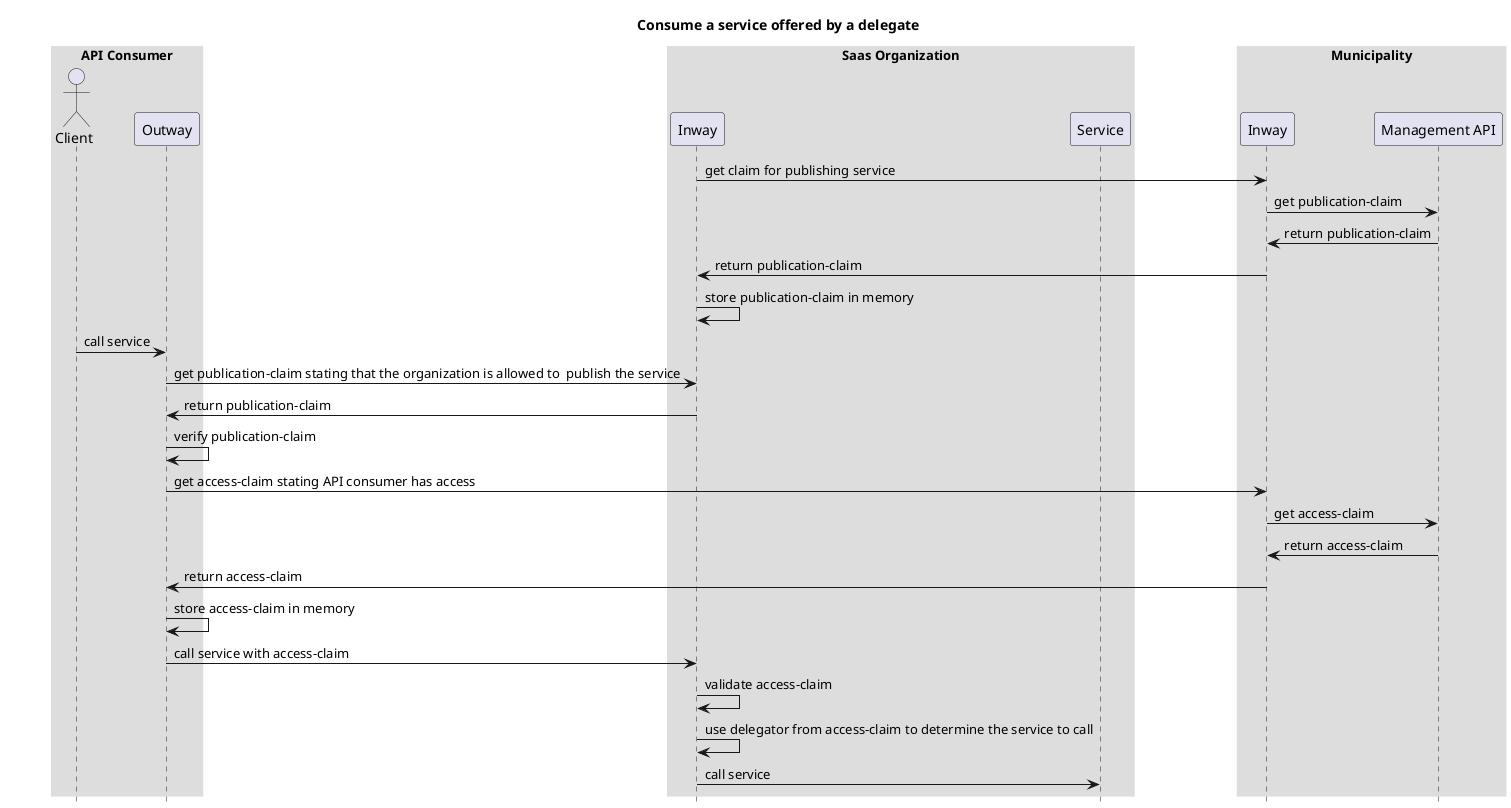 @startuml
title: Consume a service offered by a delegate

skinparam sequenceBoxBorderColor #transparent
skinparam boxPadding 50
hide footbox

box "API Consumer"
actor "Client" as clientConsumer
participant "Outway" as outwayConsumer
end box


box "Saas Organization"
participant "Inway" as inwaySaasOrganization
participant "Service" as serviceSaasOrganization
end box

box "Municipality"
participant "Inway" as inwayMunicipality
participant "Management API" as managementAPIMunicipality
end box

inwaySaasOrganization -> inwayMunicipality: get claim for publishing service
inwayMunicipality -> managementAPIMunicipality: get publication-claim
managementAPIMunicipality -> inwayMunicipality: return publication-claim
inwayMunicipality -> inwaySaasOrganization: return publication-claim
inwaySaasOrganization -> inwaySaasOrganization: store publication-claim in memory

clientConsumer -> outwayConsumer: call service
outwayConsumer -> inwaySaasOrganization: get publication-claim stating that the organization is allowed to  publish the service
inwaySaasOrganization -> outwayConsumer: return publication-claim
outwayConsumer -> outwayConsumer: verify publication-claim
outwayConsumer -> inwayMunicipality: get access-claim stating API consumer has access
inwayMunicipality -> managementAPIMunicipality: get access-claim
managementAPIMunicipality -> inwayMunicipality: return access-claim
inwayMunicipality -> outwayConsumer: return access-claim
outwayConsumer -> outwayConsumer: store access-claim in memory
outwayConsumer -> inwaySaasOrganization: call service with access-claim
inwaySaasOrganization -> inwaySaasOrganization: validate access-claim
inwaySaasOrganization -> inwaySaasOrganization: use delegator from access-claim to determine the service to call
inwaySaasOrganization -> serviceSaasOrganization: call service

@enduml
